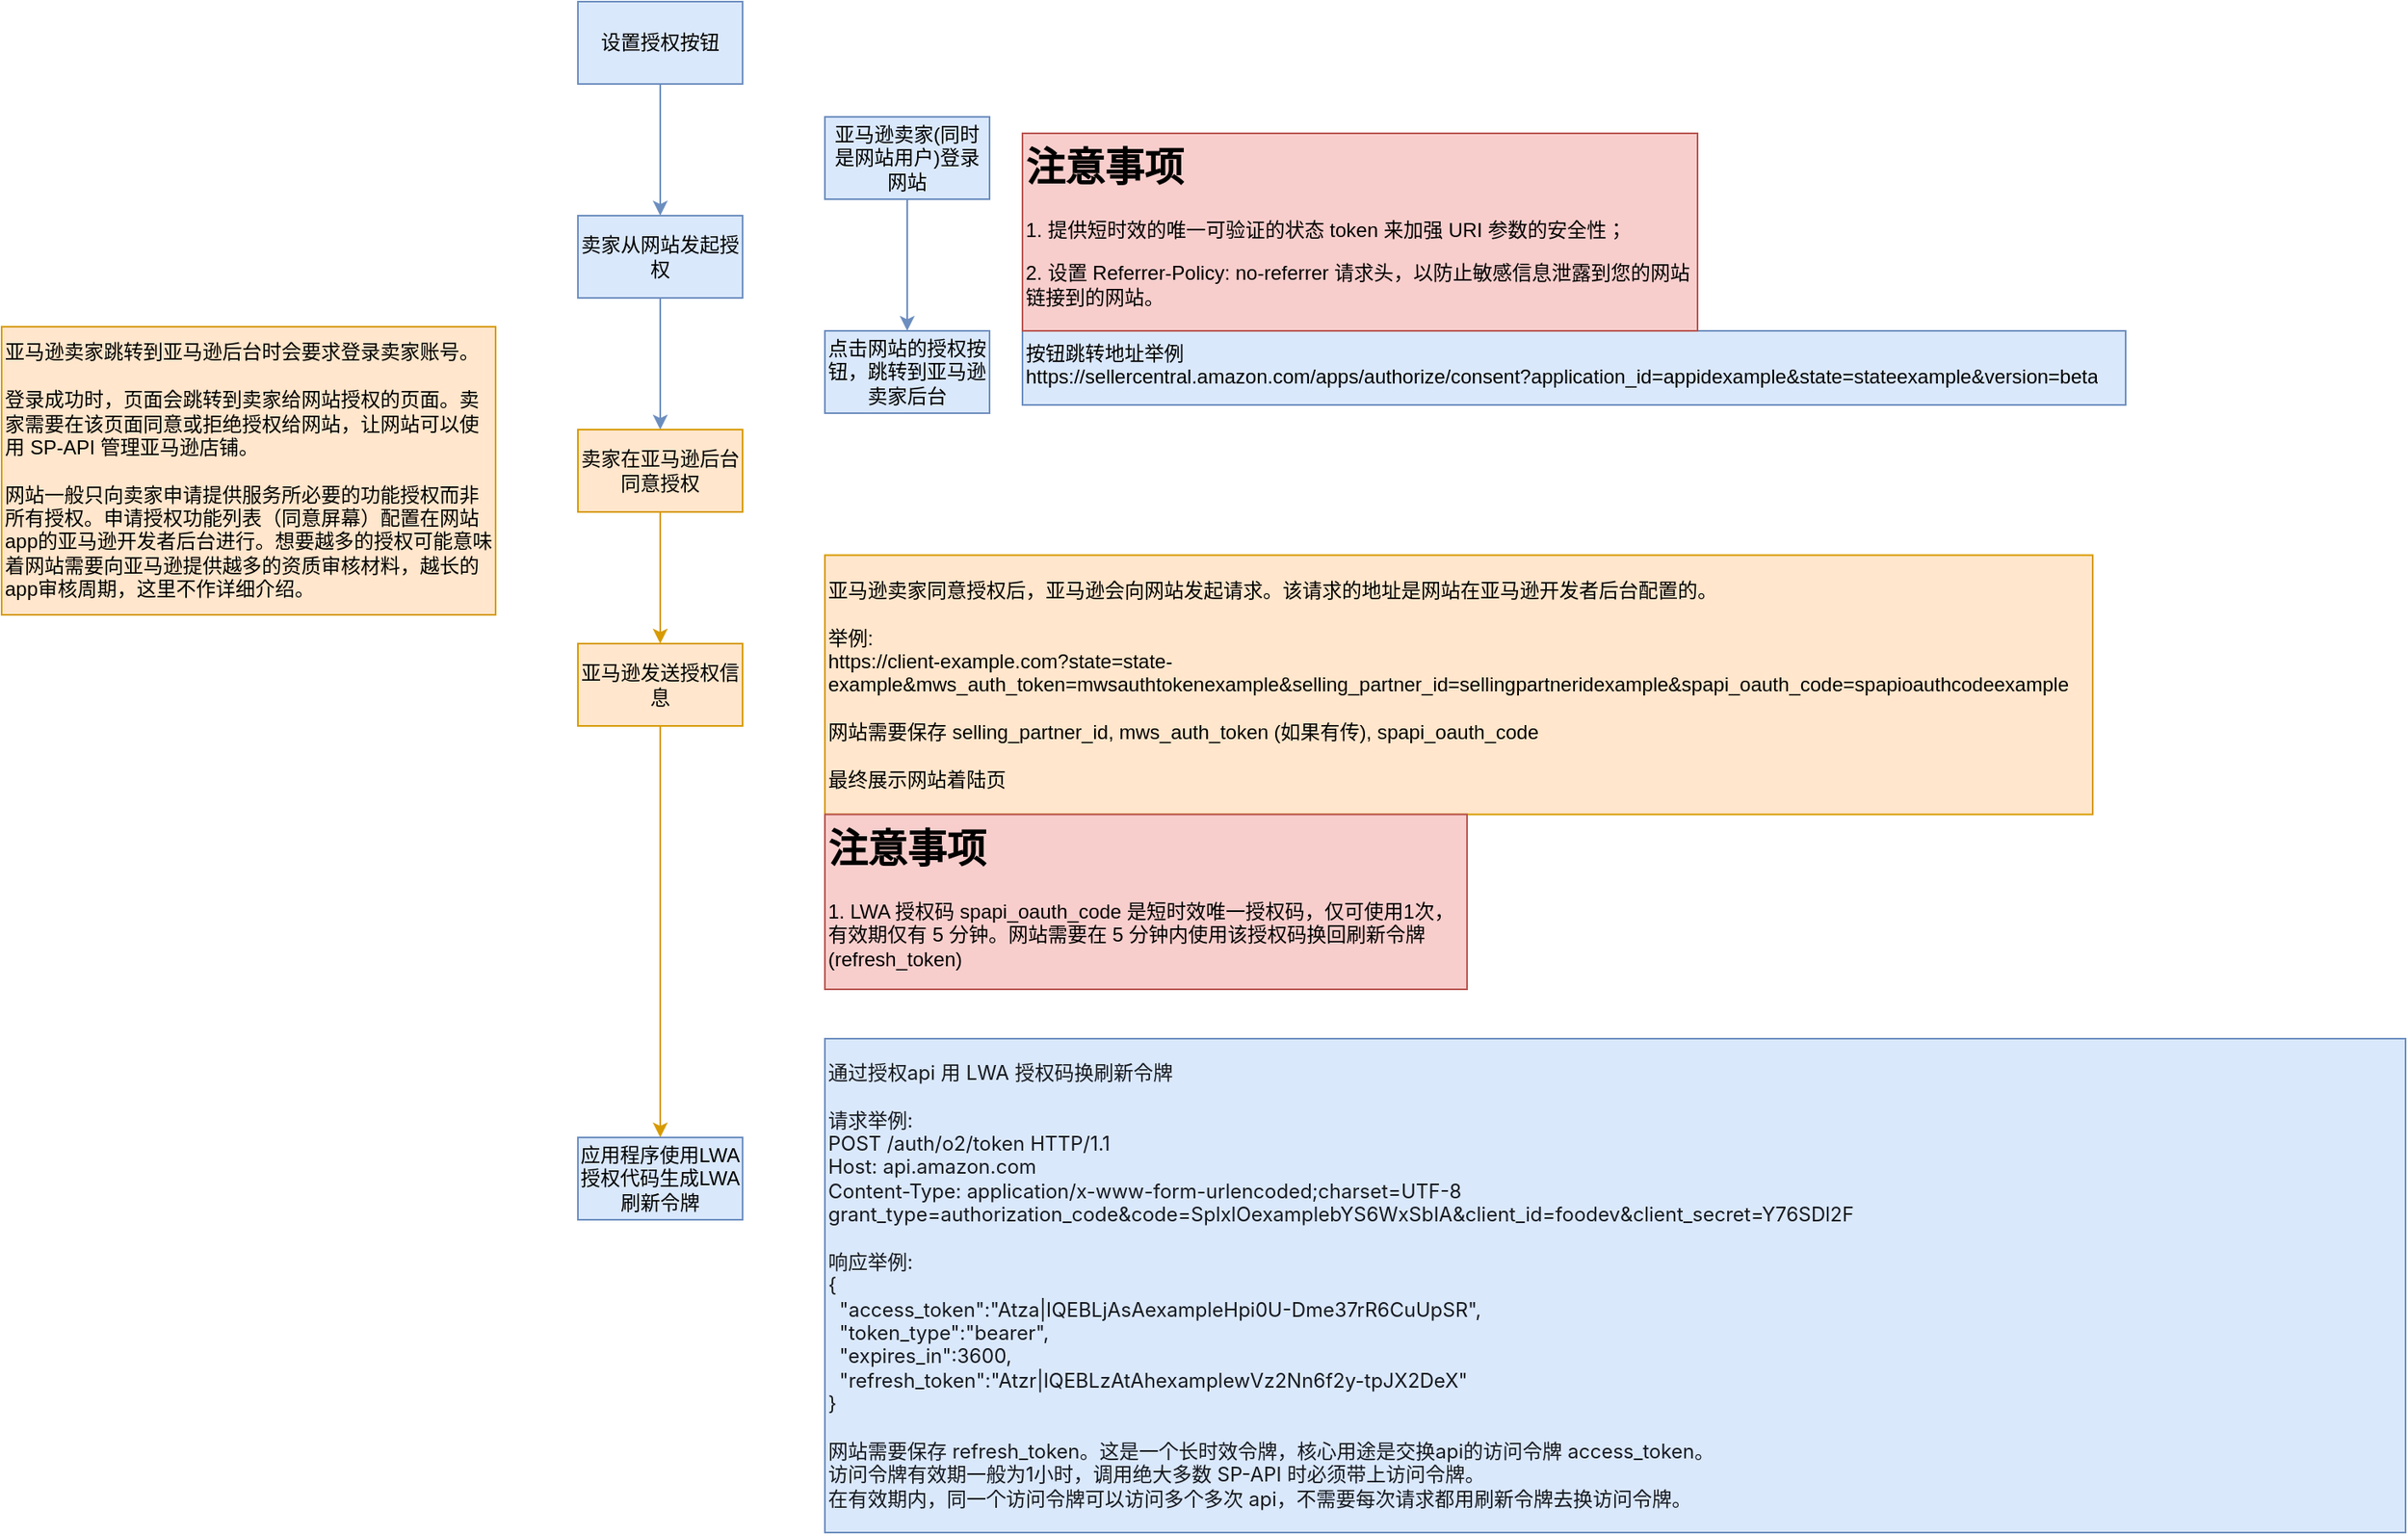<mxfile version="24.7.7">
  <diagram name="第 1 页" id="EUCrMSwbg8C987eHivcL">
    <mxGraphModel dx="968" dy="639" grid="1" gridSize="10" guides="1" tooltips="1" connect="1" arrows="1" fold="1" page="1" pageScale="1" pageWidth="850" pageHeight="1100" math="0" shadow="0">
      <root>
        <mxCell id="0" />
        <mxCell id="1" parent="0" />
        <mxCell id="Y9t4oav_r9_LVxDpHB5L-4" value="" style="edgeStyle=orthogonalEdgeStyle;rounded=0;orthogonalLoop=1;jettySize=auto;html=1;fillColor=#dae8fc;strokeColor=#6c8ebf;" parent="1" source="Y9t4oav_r9_LVxDpHB5L-2" target="Y9t4oav_r9_LVxDpHB5L-3" edge="1">
          <mxGeometry relative="1" as="geometry" />
        </mxCell>
        <mxCell id="Y9t4oav_r9_LVxDpHB5L-2" value="设置授权按钮" style="html=1;dashed=0;whiteSpace=wrap;fillColor=#dae8fc;strokeColor=#6c8ebf;" parent="1" vertex="1">
          <mxGeometry x="430" y="70" width="100" height="50" as="geometry" />
        </mxCell>
        <mxCell id="Y9t4oav_r9_LVxDpHB5L-6" value="" style="edgeStyle=orthogonalEdgeStyle;rounded=0;orthogonalLoop=1;jettySize=auto;html=1;fillColor=#dae8fc;strokeColor=#6c8ebf;" parent="1" source="Y9t4oav_r9_LVxDpHB5L-3" target="Y9t4oav_r9_LVxDpHB5L-5" edge="1">
          <mxGeometry relative="1" as="geometry" />
        </mxCell>
        <mxCell id="Y9t4oav_r9_LVxDpHB5L-3" value="卖家从网站发起授权" style="html=1;dashed=0;whiteSpace=wrap;fillColor=#dae8fc;strokeColor=#6c8ebf;" parent="1" vertex="1">
          <mxGeometry x="430" y="200" width="100" height="50" as="geometry" />
        </mxCell>
        <mxCell id="Y9t4oav_r9_LVxDpHB5L-8" value="" style="edgeStyle=orthogonalEdgeStyle;rounded=0;orthogonalLoop=1;jettySize=auto;html=1;fillColor=#ffe6cc;strokeColor=#d79b00;" parent="1" source="Y9t4oav_r9_LVxDpHB5L-5" target="Y9t4oav_r9_LVxDpHB5L-7" edge="1">
          <mxGeometry relative="1" as="geometry" />
        </mxCell>
        <mxCell id="Y9t4oav_r9_LVxDpHB5L-5" value="卖家在亚马逊后台同意授权" style="html=1;dashed=0;whiteSpace=wrap;fillColor=#ffe6cc;strokeColor=#d79b00;" parent="1" vertex="1">
          <mxGeometry x="430" y="330" width="100" height="50" as="geometry" />
        </mxCell>
        <mxCell id="QlagxdASLO2grWa5YxOl-10" value="" style="edgeStyle=orthogonalEdgeStyle;rounded=0;orthogonalLoop=1;jettySize=auto;html=1;fillColor=#ffe6cc;strokeColor=#d79b00;" edge="1" parent="1" source="Y9t4oav_r9_LVxDpHB5L-7" target="QlagxdASLO2grWa5YxOl-9">
          <mxGeometry relative="1" as="geometry" />
        </mxCell>
        <mxCell id="Y9t4oav_r9_LVxDpHB5L-7" value="亚马逊发送授权信息" style="html=1;dashed=0;whiteSpace=wrap;fillColor=#ffe6cc;strokeColor=#d79b00;" parent="1" vertex="1">
          <mxGeometry x="430" y="460" width="100" height="50" as="geometry" />
        </mxCell>
        <mxCell id="QlagxdASLO2grWa5YxOl-3" value="" style="edgeStyle=orthogonalEdgeStyle;rounded=0;orthogonalLoop=1;jettySize=auto;html=1;fillColor=#dae8fc;strokeColor=#6c8ebf;" edge="1" parent="1" source="QlagxdASLO2grWa5YxOl-1" target="QlagxdASLO2grWa5YxOl-2">
          <mxGeometry relative="1" as="geometry" />
        </mxCell>
        <mxCell id="QlagxdASLO2grWa5YxOl-1" value="亚马逊卖家(同时是网站用户)登录网站" style="html=1;dashed=0;whiteSpace=wrap;fillColor=#dae8fc;strokeColor=#6c8ebf;" vertex="1" parent="1">
          <mxGeometry x="580" y="140" width="100" height="50" as="geometry" />
        </mxCell>
        <mxCell id="QlagxdASLO2grWa5YxOl-2" value="点击网站的授权按钮，跳转到亚马逊卖家后台" style="html=1;dashed=0;whiteSpace=wrap;fillColor=#dae8fc;strokeColor=#6c8ebf;" vertex="1" parent="1">
          <mxGeometry x="580" y="270" width="100" height="50" as="geometry" />
        </mxCell>
        <mxCell id="QlagxdASLO2grWa5YxOl-6" value="按钮跳转地址举例&#xa;https://sellercentral.amazon.com/apps/authorize/consent?application_id=appidexample&amp;state=stateexample&amp;version=beta&#xa;" style="text;whiteSpace=wrap;overflow=hidden;rounded=0;fillColor=#dae8fc;strokeColor=#6c8ebf;" vertex="1" parent="1">
          <mxGeometry x="700" y="270" width="670" height="45" as="geometry" />
        </mxCell>
        <mxCell id="QlagxdASLO2grWa5YxOl-4" value="&lt;h1 style=&quot;margin-top: 0px;&quot;&gt;注意事项&lt;/h1&gt;&lt;p&gt;1. 提供短时效的唯一可验证的状态 token 来加强 URI 参数的安全性；&lt;/p&gt;&lt;p&gt;2. 设置&amp;nbsp;Referrer-Policy: no-referrer 请求头，以防止敏感信息泄露到您的网站链接到的网站。&lt;/p&gt;" style="text;html=1;whiteSpace=wrap;overflow=hidden;rounded=0;fillColor=#f8cecc;strokeColor=#b85450;" vertex="1" parent="1">
          <mxGeometry x="700" y="150" width="410" height="120" as="geometry" />
        </mxCell>
        <mxCell id="QlagxdASLO2grWa5YxOl-9" value="应用程序使用LWA授权代码生成LWA刷新令牌" style="html=1;dashed=0;whiteSpace=wrap;fillColor=#dae8fc;strokeColor=#6c8ebf;" vertex="1" parent="1">
          <mxGeometry x="430" y="760" width="100" height="50" as="geometry" />
        </mxCell>
        <mxCell id="QlagxdASLO2grWa5YxOl-12" value="亚马逊卖家跳转到亚马逊后台时会要求登录卖家账号。&lt;div&gt;&lt;br&gt;&lt;div&gt;登录成功时，页面会跳转到卖家给网站授权的页面。卖家需要在该页面同意或拒绝授权给网站，让网站可以使用 SP-API 管理亚马逊店铺。&lt;/div&gt;&lt;/div&gt;&lt;div&gt;&lt;br&gt;&lt;/div&gt;&lt;div&gt;网站一般只向卖家申请提供服务所必要的功能授权而非所有授权。申请授权功能列表（同意屏幕）配置在网站app的亚马逊开发者后台进行。想要越多的授权可能意味着网站需要向亚马逊提供越多的资质审核材料，越长的app审核周期，这里不作详细介绍。&lt;/div&gt;" style="text;html=1;align=left;verticalAlign=middle;whiteSpace=wrap;rounded=0;fillColor=#ffe6cc;strokeColor=#d79b00;" vertex="1" parent="1">
          <mxGeometry x="80" y="267.5" width="300" height="175" as="geometry" />
        </mxCell>
        <mxCell id="QlagxdASLO2grWa5YxOl-13" value="亚马逊卖家同意授权后，亚马逊会向网站发起请求。该请求的地址是网站在亚马逊开发者后台配置的。&lt;div&gt;&lt;br&gt;&lt;/div&gt;&lt;div&gt;举例:&lt;/div&gt;&lt;div&gt;https://client-example.com?state=state-example&amp;amp;mws_auth_token=mwsauthtokenexample&amp;amp;selling_partner_id=sellingpartneridexample&amp;amp;spapi_oauth_code=spapioauthcodeexample&lt;br&gt;&lt;/div&gt;&lt;div&gt;&lt;br&gt;&lt;/div&gt;&lt;div&gt;网站需要保存 selling_partner_id, mws_auth_token (如果有传), spapi_oauth_code&lt;/div&gt;&lt;div&gt;&lt;br&gt;&lt;/div&gt;&lt;div&gt;最终展示网站着陆页&lt;/div&gt;" style="text;html=1;align=left;verticalAlign=middle;whiteSpace=wrap;rounded=0;fillColor=#ffe6cc;strokeColor=#d79b00;" vertex="1" parent="1">
          <mxGeometry x="580" y="406.25" width="770" height="157.5" as="geometry" />
        </mxCell>
        <mxCell id="QlagxdASLO2grWa5YxOl-14" value="&lt;h1 style=&quot;margin-top: 0px;&quot;&gt;注意事项&lt;/h1&gt;&lt;p&gt;1. LWA 授权码 spapi_oauth_code 是短时效唯一授权码，仅可使用1次，有效期仅有 5 分钟。网站需要在 5 分钟内使用该授权码换回刷新令牌(refresh_token)&lt;/p&gt;" style="text;html=1;whiteSpace=wrap;overflow=hidden;rounded=0;fillColor=#f8cecc;strokeColor=#b85450;" vertex="1" parent="1">
          <mxGeometry x="580" y="563.75" width="390" height="106.25" as="geometry" />
        </mxCell>
        <mxCell id="QlagxdASLO2grWa5YxOl-15" value="&lt;div&gt;&lt;span style=&quot;white-space: pre; color: rgb(22, 25, 31); font-family: Ember, -apple-system, system-ui, &amp;quot;Segoe UI&amp;quot;, Roboto, Oxygen, Ubuntu, Cantarell, &amp;quot;Fira Sans&amp;quot;, &amp;quot;Droid Sans&amp;quot;, &amp;quot;Helvetica Neue&amp;quot;, sans-serif; background-color: initial;&quot;&gt;通过授权api 用 LWA 授权码换刷新令牌&lt;/span&gt;&lt;br&gt;&lt;/div&gt;&lt;div&gt;&lt;span style=&quot;white-space: pre; color: rgb(22, 25, 31); font-family: Ember, -apple-system, system-ui, &amp;quot;Segoe UI&amp;quot;, Roboto, Oxygen, Ubuntu, Cantarell, &amp;quot;Fira Sans&amp;quot;, &amp;quot;Droid Sans&amp;quot;, &amp;quot;Helvetica Neue&amp;quot;, sans-serif; background-color: initial;&quot;&gt;&lt;br&gt;&lt;/span&gt;&lt;/div&gt;&lt;div&gt;&lt;font face=&quot;Ember, -apple-system, system-ui, Segoe UI, Roboto, Oxygen, Ubuntu, Cantarell, Fira Sans, Droid Sans, Helvetica Neue, sans-serif&quot; color=&quot;#16191f&quot;&gt;&lt;span style=&quot;white-space: pre;&quot;&gt;请求举例:&lt;/span&gt;&lt;/font&gt;&lt;/div&gt;&lt;font style=&quot;font-size: 12px;&quot; face=&quot;Ember, -apple-system, system-ui, Segoe UI, Roboto, Oxygen, Ubuntu, Cantarell, Fira Sans, Droid Sans, Helvetica Neue, sans-serif&quot; color=&quot;#16191f&quot;&gt;&lt;span style=&quot;white-space: pre;&quot;&gt;POST /auth/o2/token HTTP/1.1&lt;br&gt;Host: api.amazon.com&lt;br&gt;Content-Type: application/x-www-form-urlencoded;charset=UTF-8&lt;br&gt;grant_type=authorization_code&amp;amp;code=SplxlOexamplebYS6WxSbIA&amp;amp;client_id=foodev&amp;amp;client_secret=Y76SDl2F&lt;/span&gt;&lt;/font&gt;&lt;div&gt;&lt;font style=&quot;font-size: 12px;&quot; face=&quot;Ember, -apple-system, system-ui, Segoe UI, Roboto, Oxygen, Ubuntu, Cantarell, Fira Sans, Droid Sans, Helvetica Neue, sans-serif&quot; color=&quot;#16191f&quot;&gt;&lt;span style=&quot;white-space: pre;&quot;&gt;&lt;br&gt;&lt;/span&gt;&lt;/font&gt;&lt;/div&gt;&lt;div&gt;&lt;font style=&quot;font-size: 12px;&quot; face=&quot;Ember, -apple-system, system-ui, Segoe UI, Roboto, Oxygen, Ubuntu, Cantarell, Fira Sans, Droid Sans, Helvetica Neue, sans-serif&quot; color=&quot;#16191f&quot;&gt;&lt;span style=&quot;white-space: pre;&quot;&gt;响应举例:&lt;/span&gt;&lt;/font&gt;&lt;/div&gt;&lt;div&gt;&lt;font face=&quot;Ember, -apple-system, system-ui, Segoe UI, Roboto, Oxygen, Ubuntu, Cantarell, Fira Sans, Droid Sans, Helvetica Neue, sans-serif&quot; color=&quot;#16191f&quot;&gt;&lt;span style=&quot;white-space: pre;&quot;&gt;&lt;div style=&quot;&quot;&gt;{&lt;/div&gt;&lt;div style=&quot;&quot;&gt;&amp;nbsp; &quot;access_token&quot;:&quot;Atza|IQEBLjAsAexampleHpi0U-Dme37rR6CuUpSR&quot;,&lt;/div&gt;&lt;div style=&quot;&quot;&gt;&amp;nbsp; &quot;token_type&quot;:&quot;bearer&quot;,&lt;/div&gt;&lt;div style=&quot;&quot;&gt;&amp;nbsp; &quot;expires_in&quot;:3600,&lt;/div&gt;&lt;div style=&quot;&quot;&gt;&amp;nbsp; &quot;refresh_token&quot;:&quot;Atzr|IQEBLzAtAhexamplewVz2Nn6f2y-tpJX2DeX&quot;&lt;/div&gt;&lt;div style=&quot;&quot;&gt;}&lt;/div&gt;&lt;div style=&quot;&quot;&gt;&lt;br&gt;&lt;/div&gt;&lt;div style=&quot;&quot;&gt;网站需要保存 refresh_token。这是一个长时效令牌，核心用途是交换api的访问令牌 access_token。&lt;/div&gt;&lt;div style=&quot;&quot;&gt;访问令牌有效期一般为1小时，调用绝大多数 SP-API 时必须带上访问令牌。&lt;/div&gt;&lt;div style=&quot;&quot;&gt;在有效期内，同一个访问令牌可以访问多个多次 api，不需要每次请求都用刷新令牌去换访问令牌。&lt;/div&gt;&lt;/span&gt;&lt;/font&gt;&lt;/div&gt;" style="text;html=1;align=left;verticalAlign=middle;whiteSpace=wrap;rounded=0;fillColor=#dae8fc;strokeColor=#6c8ebf;" vertex="1" parent="1">
          <mxGeometry x="580" y="700" width="960" height="300" as="geometry" />
        </mxCell>
      </root>
    </mxGraphModel>
  </diagram>
</mxfile>
